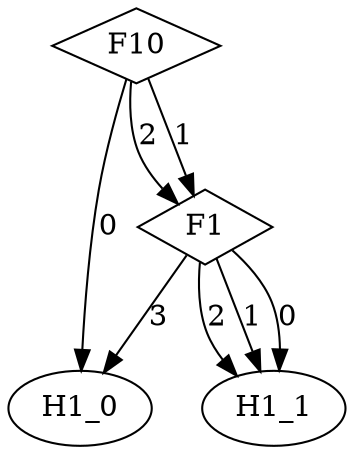 digraph {
node [label=H1_0,style=""] H1_0
node [label=H1_1,style=""] H1_1
node [label=H1_1,style=""] H1_1
node [label=H1_1,style=""] H1_1
node [label=H1_0,style=""] H1_0
node [label=F1,shape="diamond",style=""] 1
node [label=F10,shape="diamond",style=""] 0

1 -> H1_0 [label="3"]
1 -> H1_1 [label="2"]
1 -> H1_1 [label="1"]
1 -> H1_1 [label="0"]
0 -> 1 [label="2"]
0 -> 1 [label="1"]
0 -> H1_0 [label="0"]
}